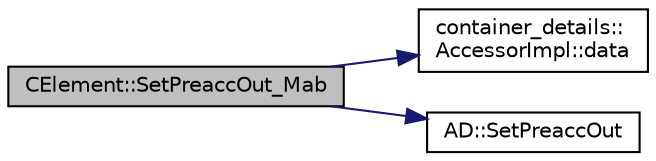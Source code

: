 digraph "CElement::SetPreaccOut_Mab"
{
 // LATEX_PDF_SIZE
  edge [fontname="Helvetica",fontsize="10",labelfontname="Helvetica",labelfontsize="10"];
  node [fontname="Helvetica",fontsize="10",shape=record];
  rankdir="LR";
  Node1 [label="CElement::SetPreaccOut_Mab",height=0.2,width=0.4,color="black", fillcolor="grey75", style="filled", fontcolor="black",tooltip="Register the mass matrix as a pre-accumulation output."];
  Node1 -> Node2 [color="midnightblue",fontsize="10",style="solid",fontname="Helvetica"];
  Node2 [label="container_details::\lAccessorImpl::data",height=0.2,width=0.4,color="black", fillcolor="white", style="filled",URL="$classcontainer__details_1_1AccessorImpl.html#a5b5318f7212e57c13e464c398f74b3d5",tooltip=" "];
  Node1 -> Node3 [color="midnightblue",fontsize="10",style="solid",fontname="Helvetica"];
  Node3 [label="AD::SetPreaccOut",height=0.2,width=0.4,color="black", fillcolor="white", style="filled",URL="$namespaceAD.html#a96f26aa5f6909173e990e03b864fec33",tooltip="Sets the scalar outputs of a preaccumulation section."];
}
